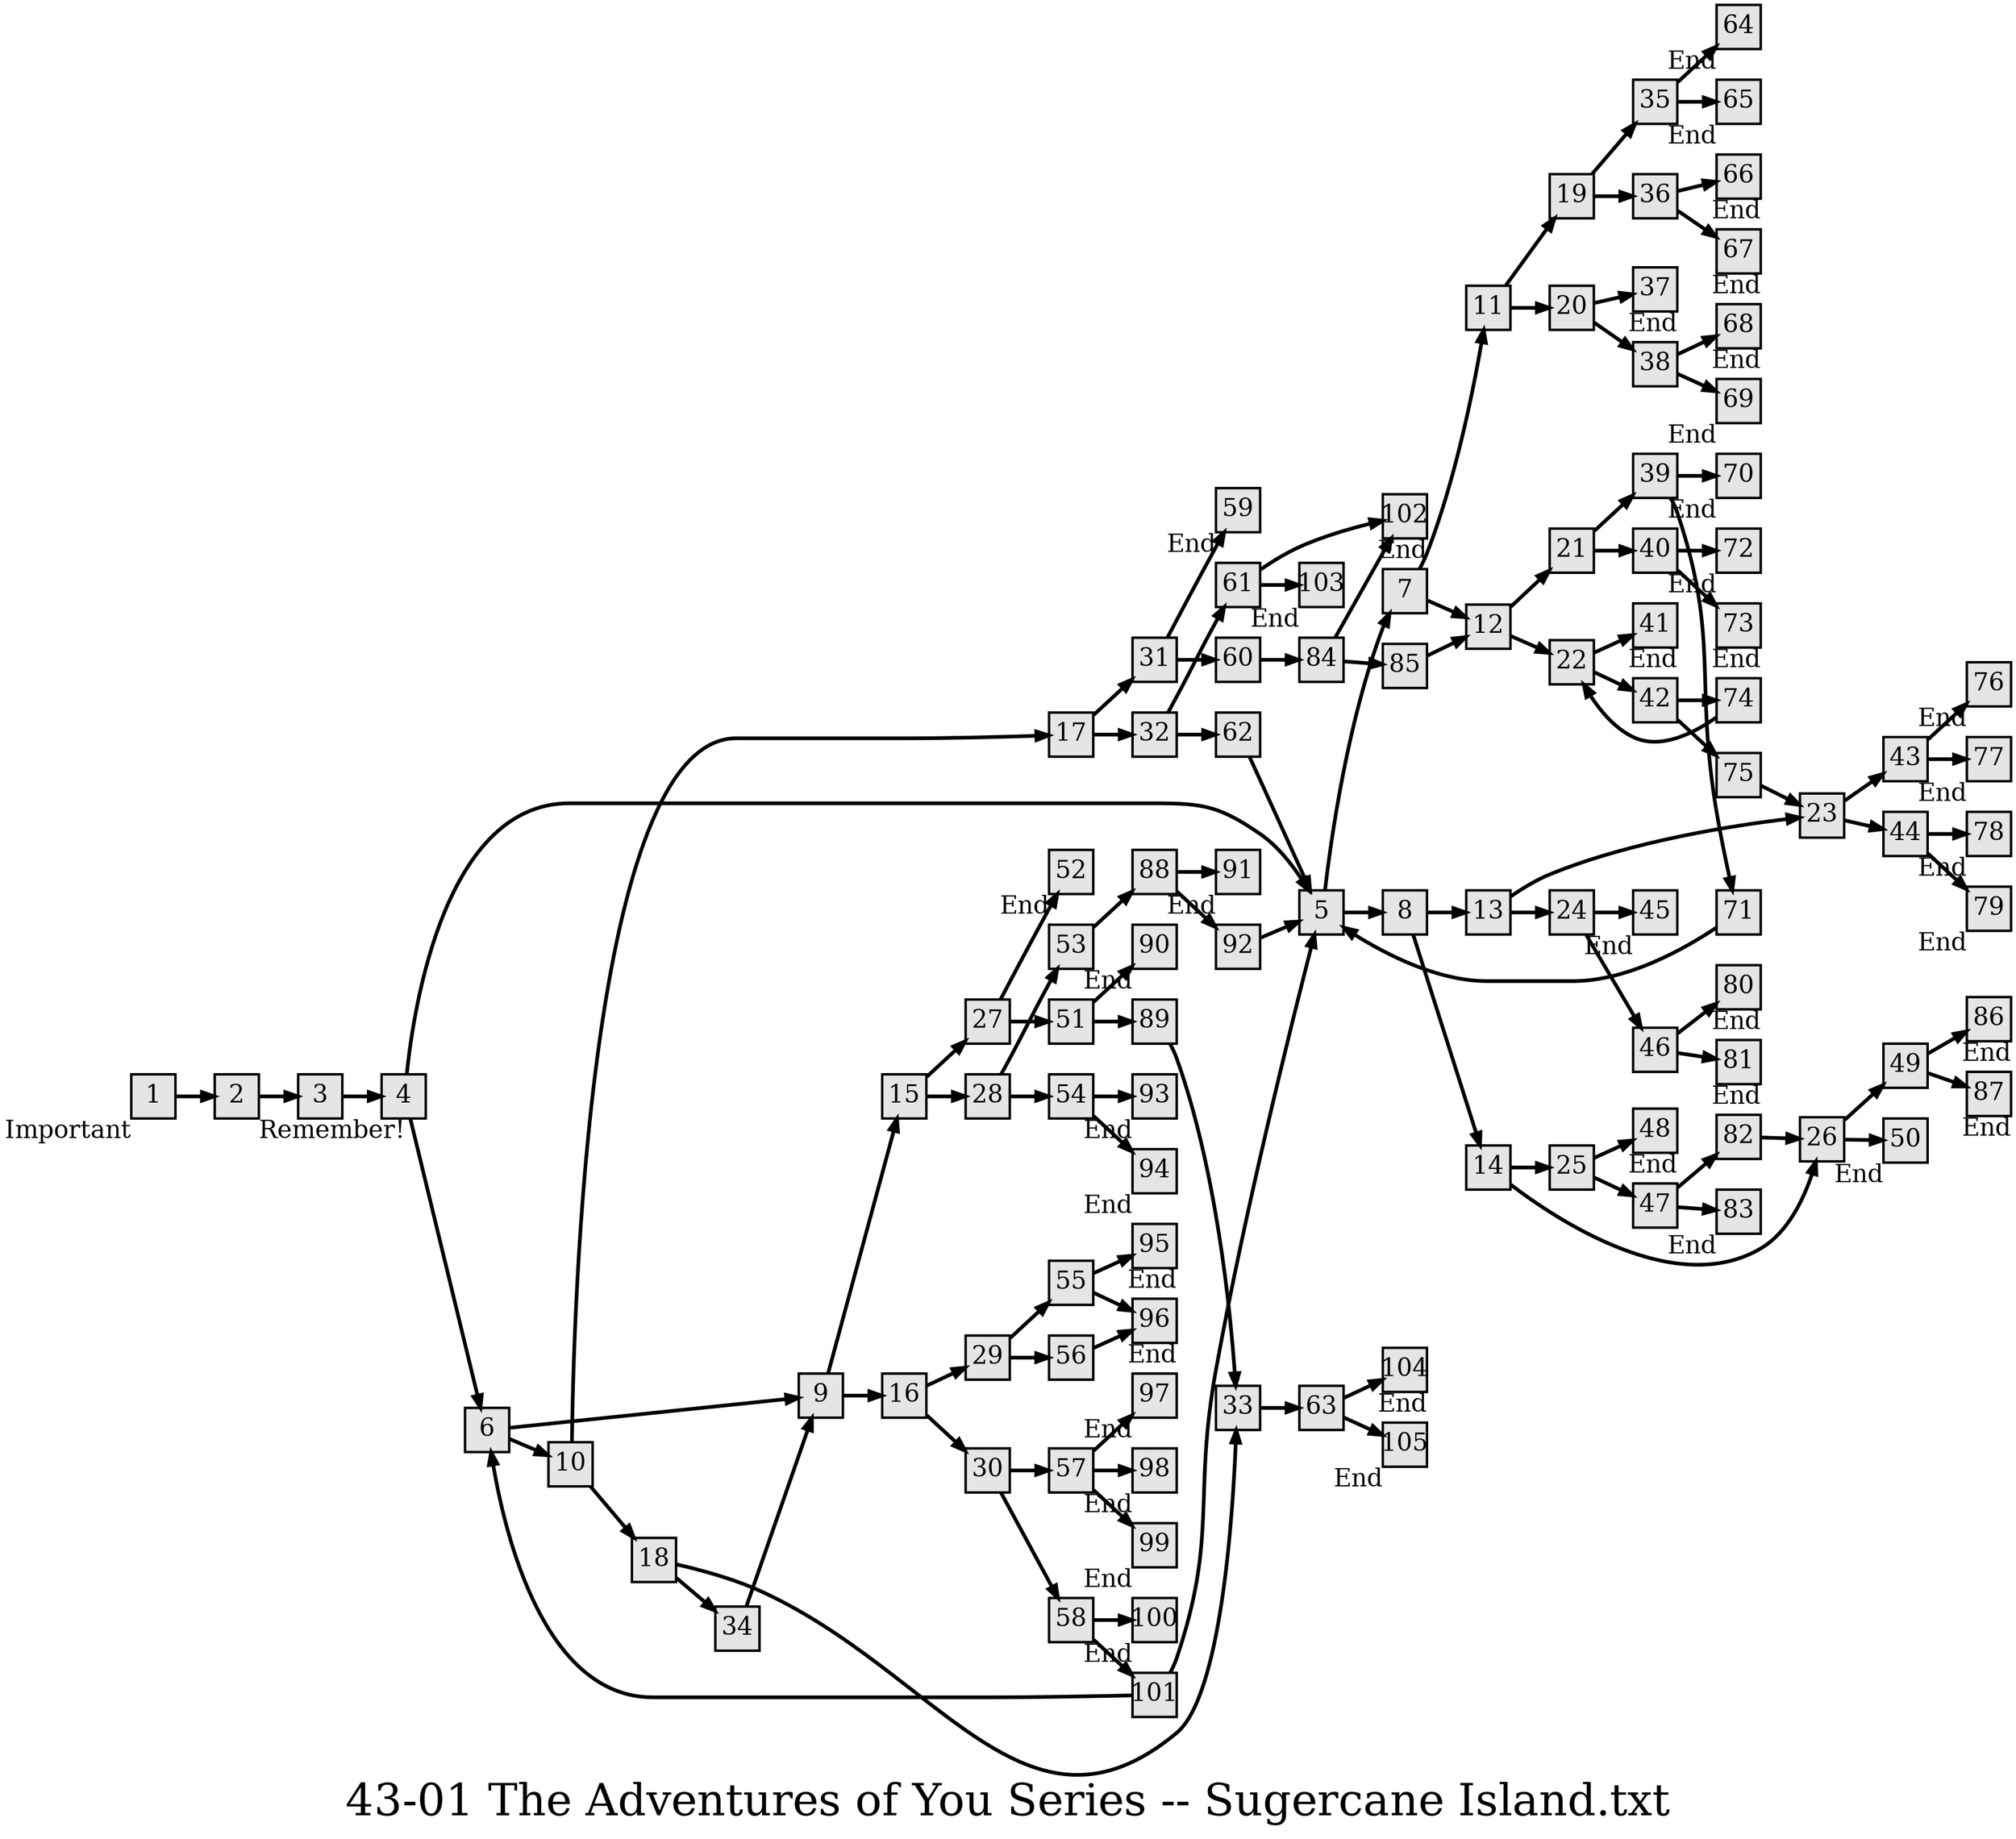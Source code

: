 digraph g{
  graph [ label="43-01 The Adventures of You Series -- Sugercane Island.txt" rankdir=LR, ordering=out, fontsize=36, nodesep="0.35", ranksep="0.45"];
  node  [shape=rect, penwidth=2, fontsize=20, style=filled, fillcolor=grey90, margin="0,0", labelfloat=true, regular=true, fixedsize=true];
  edge  [labelfloat=true, penwidth=3, fontsize=12];
  
  
  
  
  1	[ xlabel="Important" ];
  1 -> 2;
  2	[ xlabel="Remember!" ];
  2 -> 3;
  3 -> 4;
  4 -> 5;
  4 -> 6;
  5 -> 7;
  5 -> 8;
  6 -> 9;
  6 -> 10;
  7 -> 11;
  7 -> 12;
  8 -> 13;
  8 -> 14;
  9 -> 15;
  9 -> 16;
  10 -> 17;
  10 -> 18;
  11 -> 19;
  11 -> 20;
  12 -> 21;
  12 -> 22;
  13 -> 23;
  13 -> 24;
  14 -> 25;
  14 -> 26;
  15 -> 27;
  15 -> 28;
  16 -> 29;
  16 -> 30;
  17 -> 31;
  17 -> 32;
  18 -> 33;
  18 -> 34;
  19 -> 35;
  19 -> 36;
  20 -> 37;
  20 -> 38;
  21 -> 39;
  21 -> 40;
  22 -> 41;
  22 -> 42;
  23 -> 43;
  23 -> 44;
  24 -> 45;
  24 -> 46;
  25 -> 47;
  25 -> 48;
  26 -> 49;
  26 -> 50;
  27 -> 51;
  27 -> 52;
  28 -> 53;
  28 -> 54;
  29 -> 55;
  29 -> 56;
  30 -> 57;
  30 -> 58;
  31 -> 59;
  31 -> 60;
  32 -> 61;
  32 -> 62;
  33 -> 63;
  34 -> 9;
  35 -> 64;
  35 -> 65;
  36 -> 66;
  36 -> 67;
  37	[ xlabel="End" ];
  38 -> 68;
  38 -> 69;
  39 -> 70;
  39 -> 71;
  40 -> 72;
  40 -> 73;
  41	[ xlabel="End" ];
  42 -> 74;
  42 -> 75;
  43 -> 76;
  43 -> 77;
  44 -> 78;
  44 -> 79;
  45	[ xlabel="End" ];
  46 -> 80;
  46 -> 81;
  47 -> 82;
  47 -> 83;
  48	[ xlabel="End" ];
  49 -> 86;
  49 -> 87;
  50	[ xlabel="End" ];
  51 -> 89;
  51 -> 90;
  52	[ xlabel="End" ];
  53 -> 88;
  54 -> 93;
  54 -> 94;
  55 -> 95;
  55 -> 96;
  56 -> 96;
  57 -> 97;
  57 -> 98;
  57 -> 99;
  58 -> 100;
  58 -> 101;
  59	[ xlabel="End" ];
  60 -> 84;
  61 -> 102;
  61 -> 103;
  62 -> 5;
  63 -> 104;
  63 -> 105;
  64	[ xlabel="End" ];
  65	[ xlabel="End" ];
  66	[ xlabel="End" ];
  67	[ xlabel="End" ];
  68	[ xlabel="End" ];
  69	[ xlabel="End" ];
  70	[ xlabel="End" ];
  71 -> 5;
  72	[ xlabel="End" ];
  73	[ xlabel="End" ];
  74 -> 22;
  75 -> 23;
  76	[ xlabel="End" ];
  77	[ xlabel="End" ];
  78	[ xlabel="End" ];
  79	[ xlabel="End" ];
  80	[ xlabel="End" ];
  81	[ xlabel="End" ];
  82 -> 26;
  83	[ xlabel="End" ];
  84 -> 102;
  84 -> 85;
  85 -> 12;
  86	[ xlabel="End" ];
  87	[ xlabel="End" ];
  88 -> 91;
  88 -> 92;
  89 -> 33;
  90	[ xlabel="End" ];
  91	[ xlabel="End" ];
  92 -> 5;
  93	[ xlabel="End" ];
  94	[ xlabel="End" ];
  95	[ xlabel="End" ];
  96	[ xlabel="End" ];
  97	[ xlabel="End" ];
  98	[ xlabel="End" ];
  99	[ xlabel="End" ];
  100	[ xlabel="End" ];
  101 -> 5;
  101 -> 6;
  102	[ xlabel="End" ];
  103	[ xlabel="End" ];
  104	[ xlabel="End" ];
  105	[ xlabel="End" ];
}

